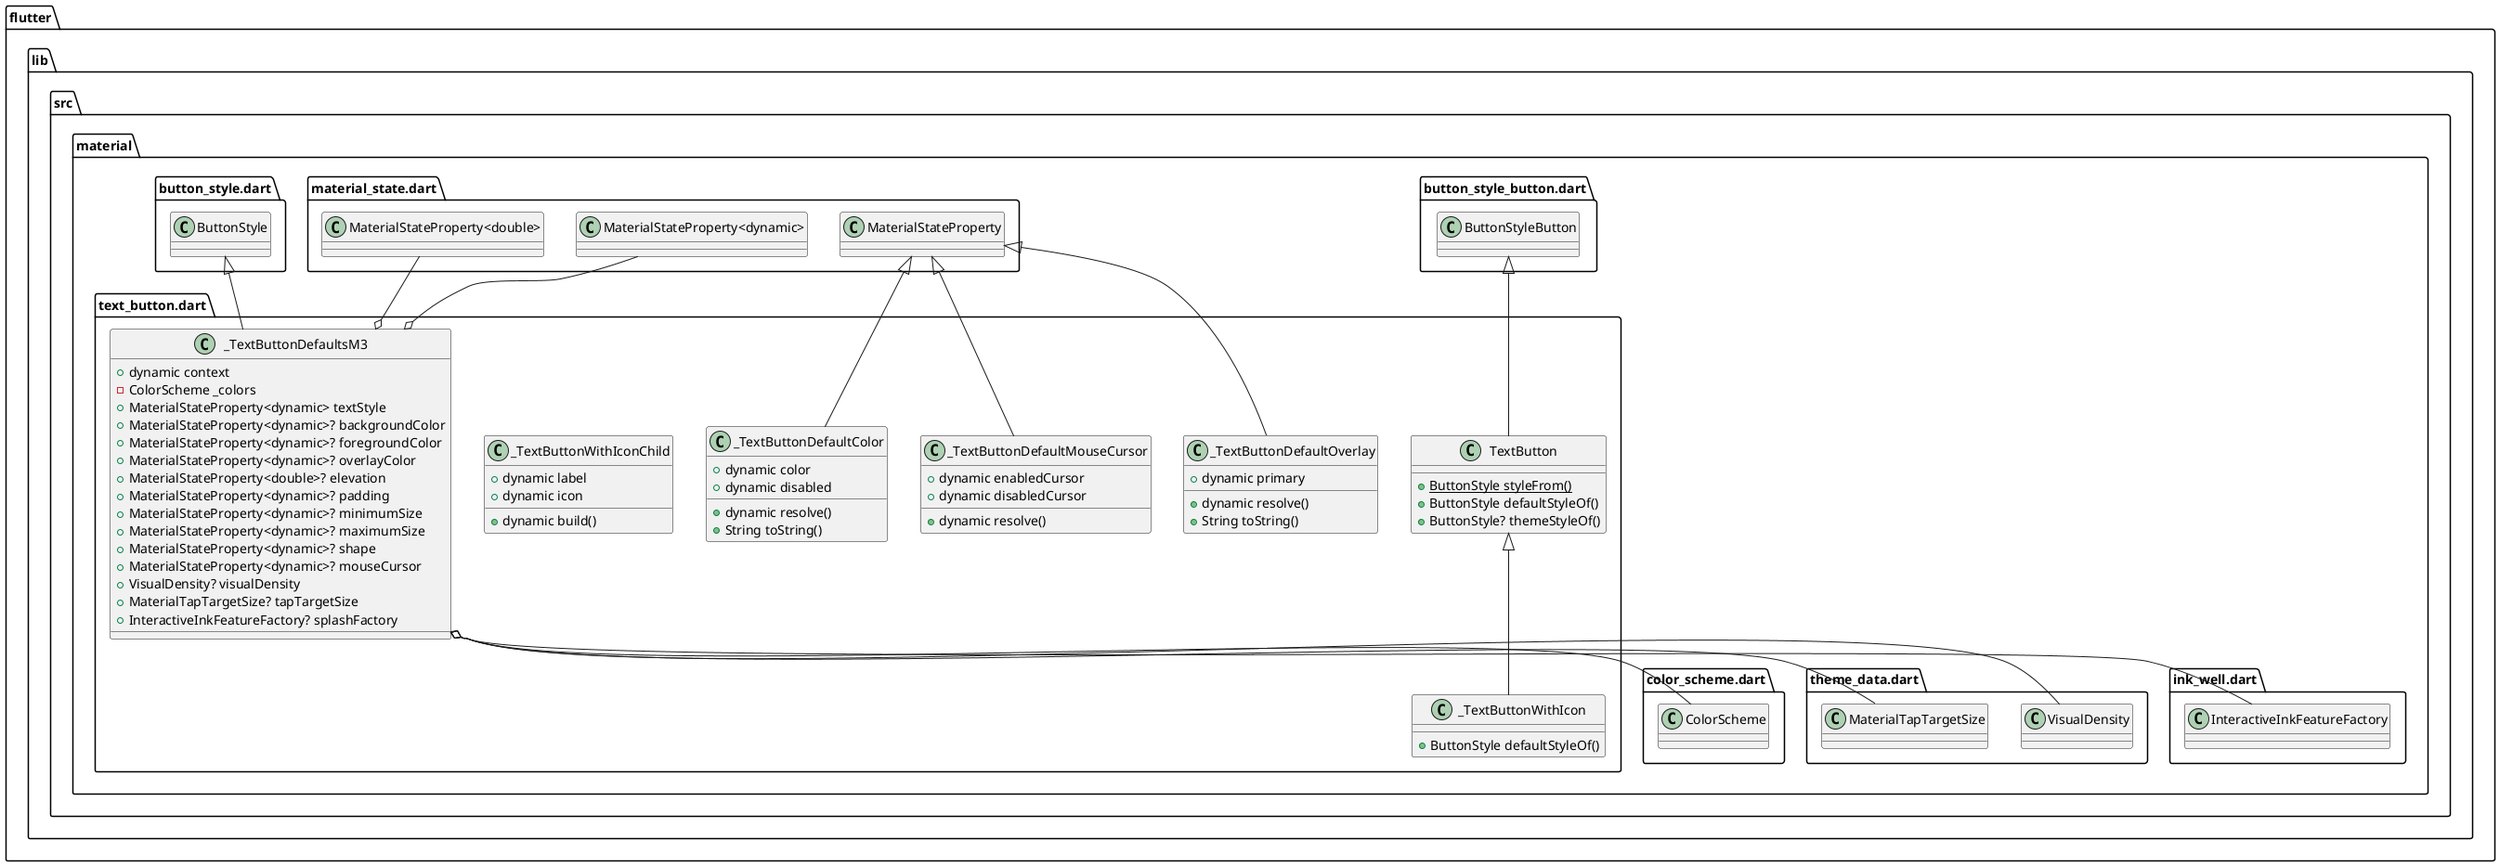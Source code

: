 @startuml
set namespaceSeparator ::

class "flutter::lib::src::material::text_button.dart::TextButton" {
  {static} +ButtonStyle styleFrom()
  +ButtonStyle defaultStyleOf()
  +ButtonStyle? themeStyleOf()
}

"flutter::lib::src::material::button_style_button.dart::ButtonStyleButton" <|-- "flutter::lib::src::material::text_button.dart::TextButton"

class "flutter::lib::src::material::text_button.dart::_TextButtonDefaultColor" {
  +dynamic color
  +dynamic disabled
  +dynamic resolve()
  +String toString()
}

"flutter::lib::src::material::material_state.dart::MaterialStateProperty" <|-- "flutter::lib::src::material::text_button.dart::_TextButtonDefaultColor"

class "flutter::lib::src::material::text_button.dart::_TextButtonDefaultOverlay" {
  +dynamic primary
  +dynamic resolve()
  +String toString()
}

"flutter::lib::src::material::material_state.dart::MaterialStateProperty" <|-- "flutter::lib::src::material::text_button.dart::_TextButtonDefaultOverlay"

class "flutter::lib::src::material::text_button.dart::_TextButtonDefaultMouseCursor" {
  +dynamic enabledCursor
  +dynamic disabledCursor
  +dynamic resolve()
}

"flutter::lib::src::material::material_state.dart::MaterialStateProperty" <|-- "flutter::lib::src::material::text_button.dart::_TextButtonDefaultMouseCursor"

class "flutter::lib::src::material::text_button.dart::_TextButtonWithIcon" {
  +ButtonStyle defaultStyleOf()
}

"flutter::lib::src::material::text_button.dart::TextButton" <|-- "flutter::lib::src::material::text_button.dart::_TextButtonWithIcon"

class "flutter::lib::src::material::text_button.dart::_TextButtonWithIconChild" {
  +dynamic label
  +dynamic icon
  +dynamic build()
}

class "flutter::lib::src::material::text_button.dart::_TextButtonDefaultsM3" {
  +dynamic context
  -ColorScheme _colors
  +MaterialStateProperty<dynamic> textStyle
  +MaterialStateProperty<dynamic>? backgroundColor
  +MaterialStateProperty<dynamic>? foregroundColor
  +MaterialStateProperty<dynamic>? overlayColor
  +MaterialStateProperty<double>? elevation
  +MaterialStateProperty<dynamic>? padding
  +MaterialStateProperty<dynamic>? minimumSize
  +MaterialStateProperty<dynamic>? maximumSize
  +MaterialStateProperty<dynamic>? shape
  +MaterialStateProperty<dynamic>? mouseCursor
  +VisualDensity? visualDensity
  +MaterialTapTargetSize? tapTargetSize
  +InteractiveInkFeatureFactory? splashFactory
}

"flutter::lib::src::material::text_button.dart::_TextButtonDefaultsM3" o-- "flutter::lib::src::material::color_scheme.dart::ColorScheme"
"flutter::lib::src::material::text_button.dart::_TextButtonDefaultsM3" o-- "flutter::lib::src::material::material_state.dart::MaterialStateProperty<dynamic>"
"flutter::lib::src::material::text_button.dart::_TextButtonDefaultsM3" o-- "flutter::lib::src::material::material_state.dart::MaterialStateProperty<double>"
"flutter::lib::src::material::text_button.dart::_TextButtonDefaultsM3" o-- "flutter::lib::src::material::theme_data.dart::VisualDensity"
"flutter::lib::src::material::text_button.dart::_TextButtonDefaultsM3" o-- "flutter::lib::src::material::theme_data.dart::MaterialTapTargetSize"
"flutter::lib::src::material::text_button.dart::_TextButtonDefaultsM3" o-- "flutter::lib::src::material::ink_well.dart::InteractiveInkFeatureFactory"
"flutter::lib::src::material::button_style.dart::ButtonStyle" <|-- "flutter::lib::src::material::text_button.dart::_TextButtonDefaultsM3"


@enduml